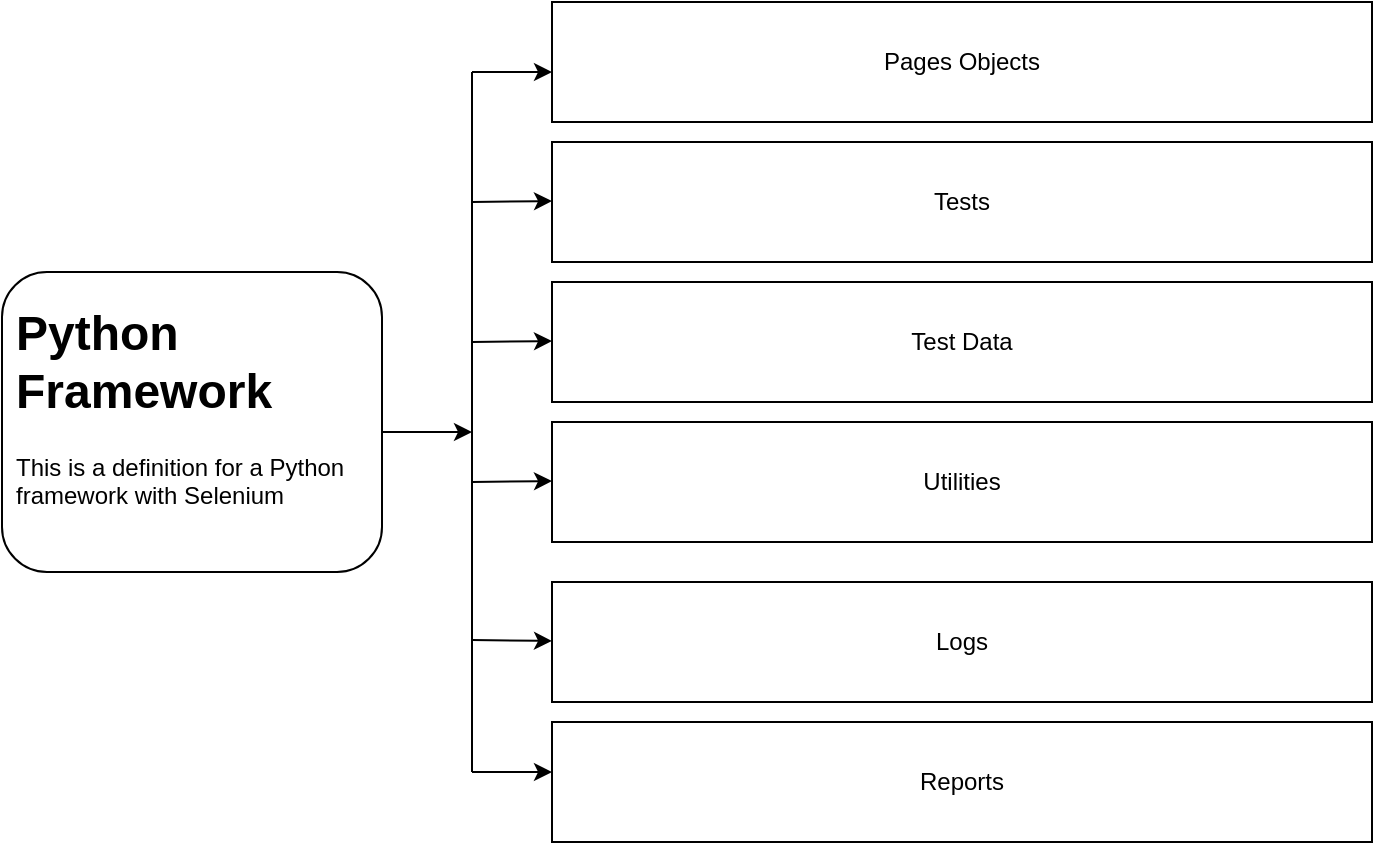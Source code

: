 <mxfile version="28.0.4">
  <diagram name="Page-1" id="qKKyE69ArlAxWAbSriuy">
    <mxGraphModel dx="1188" dy="701" grid="1" gridSize="10" guides="1" tooltips="1" connect="1" arrows="1" fold="1" page="1" pageScale="1" pageWidth="1100" pageHeight="850" math="0" shadow="0">
      <root>
        <mxCell id="0" />
        <mxCell id="1" parent="0" />
        <mxCell id="f9Q7wDGfGkw0HzUhStSe-18" value="" style="rounded=1;whiteSpace=wrap;html=1;gradientColor=none;shadow=0;movable=1;resizable=1;rotatable=1;deletable=1;editable=1;locked=0;connectable=1;" vertex="1" parent="1">
          <mxGeometry x="5" y="360" width="190" height="150" as="geometry" />
        </mxCell>
        <mxCell id="f9Q7wDGfGkw0HzUhStSe-1" value="&lt;h1 style=&quot;margin-top: 0px;&quot;&gt;Python Framework&lt;/h1&gt;&lt;p&gt;This is a definition for a Python framework with Selenium&lt;/p&gt;" style="text;html=1;whiteSpace=wrap;overflow=hidden;rounded=0;movable=1;resizable=1;rotatable=1;deletable=1;editable=1;locked=0;connectable=1;" vertex="1" parent="1">
          <mxGeometry x="10" y="370" width="170" height="120" as="geometry" />
        </mxCell>
        <mxCell id="f9Q7wDGfGkw0HzUhStSe-2" value="Pages Objects" style="rounded=0;whiteSpace=wrap;html=1;movable=1;resizable=1;rotatable=1;deletable=1;editable=1;locked=0;connectable=1;" vertex="1" parent="1">
          <mxGeometry x="280" y="225" width="410" height="60" as="geometry" />
        </mxCell>
        <mxCell id="f9Q7wDGfGkw0HzUhStSe-3" value="Tests" style="rounded=0;whiteSpace=wrap;html=1;movable=1;resizable=1;rotatable=1;deletable=1;editable=1;locked=0;connectable=1;" vertex="1" parent="1">
          <mxGeometry x="280" y="295" width="410" height="60" as="geometry" />
        </mxCell>
        <mxCell id="f9Q7wDGfGkw0HzUhStSe-4" value="Test Data" style="rounded=0;whiteSpace=wrap;html=1;movable=1;resizable=1;rotatable=1;deletable=1;editable=1;locked=0;connectable=1;" vertex="1" parent="1">
          <mxGeometry x="280" y="365" width="410" height="60" as="geometry" />
        </mxCell>
        <mxCell id="f9Q7wDGfGkw0HzUhStSe-5" value="Utilities" style="rounded=0;whiteSpace=wrap;html=1;movable=1;resizable=1;rotatable=1;deletable=1;editable=1;locked=0;connectable=1;" vertex="1" parent="1">
          <mxGeometry x="280" y="435" width="410" height="60" as="geometry" />
        </mxCell>
        <mxCell id="f9Q7wDGfGkw0HzUhStSe-6" value="Logs" style="rounded=0;whiteSpace=wrap;html=1;movable=1;resizable=1;rotatable=1;deletable=1;editable=1;locked=0;connectable=1;" vertex="1" parent="1">
          <mxGeometry x="280" y="515" width="410" height="60" as="geometry" />
        </mxCell>
        <mxCell id="f9Q7wDGfGkw0HzUhStSe-7" value="Reports" style="rounded=0;whiteSpace=wrap;html=1;movable=1;resizable=1;rotatable=1;deletable=1;editable=1;locked=0;connectable=1;" vertex="1" parent="1">
          <mxGeometry x="280" y="585" width="410" height="60" as="geometry" />
        </mxCell>
        <mxCell id="f9Q7wDGfGkw0HzUhStSe-19" value="" style="endArrow=none;html=1;rounded=0;movable=1;resizable=1;rotatable=1;deletable=1;editable=1;locked=0;connectable=1;" edge="1" parent="1">
          <mxGeometry width="50" height="50" relative="1" as="geometry">
            <mxPoint x="240" y="260" as="sourcePoint" />
            <mxPoint x="240" y="610" as="targetPoint" />
          </mxGeometry>
        </mxCell>
        <mxCell id="f9Q7wDGfGkw0HzUhStSe-20" value="" style="endArrow=classic;html=1;rounded=0;movable=1;resizable=1;rotatable=1;deletable=1;editable=1;locked=0;connectable=1;" edge="1" parent="1">
          <mxGeometry width="50" height="50" relative="1" as="geometry">
            <mxPoint x="195" y="440" as="sourcePoint" />
            <mxPoint x="240" y="440" as="targetPoint" />
          </mxGeometry>
        </mxCell>
        <mxCell id="f9Q7wDGfGkw0HzUhStSe-22" value="" style="endArrow=classic;html=1;rounded=0;movable=1;resizable=1;rotatable=1;deletable=1;editable=1;locked=0;connectable=1;" edge="1" parent="1">
          <mxGeometry width="50" height="50" relative="1" as="geometry">
            <mxPoint x="240" y="260" as="sourcePoint" />
            <mxPoint x="280" y="260" as="targetPoint" />
          </mxGeometry>
        </mxCell>
        <mxCell id="f9Q7wDGfGkw0HzUhStSe-23" value="" style="endArrow=classic;html=1;rounded=0;movable=1;resizable=1;rotatable=1;deletable=1;editable=1;locked=0;connectable=1;" edge="1" parent="1">
          <mxGeometry width="50" height="50" relative="1" as="geometry">
            <mxPoint x="240" y="325" as="sourcePoint" />
            <mxPoint x="280" y="324.5" as="targetPoint" />
          </mxGeometry>
        </mxCell>
        <mxCell id="f9Q7wDGfGkw0HzUhStSe-24" value="" style="endArrow=classic;html=1;rounded=0;movable=1;resizable=1;rotatable=1;deletable=1;editable=1;locked=0;connectable=1;" edge="1" parent="1">
          <mxGeometry width="50" height="50" relative="1" as="geometry">
            <mxPoint x="240" y="395" as="sourcePoint" />
            <mxPoint x="280" y="394.5" as="targetPoint" />
          </mxGeometry>
        </mxCell>
        <mxCell id="f9Q7wDGfGkw0HzUhStSe-25" value="" style="endArrow=classic;html=1;rounded=0;movable=1;resizable=1;rotatable=1;deletable=1;editable=1;locked=0;connectable=1;" edge="1" parent="1">
          <mxGeometry width="50" height="50" relative="1" as="geometry">
            <mxPoint x="240" y="465" as="sourcePoint" />
            <mxPoint x="280" y="464.5" as="targetPoint" />
          </mxGeometry>
        </mxCell>
        <mxCell id="f9Q7wDGfGkw0HzUhStSe-26" value="" style="endArrow=classic;html=1;rounded=0;movable=1;resizable=1;rotatable=1;deletable=1;editable=1;locked=0;connectable=1;" edge="1" parent="1">
          <mxGeometry width="50" height="50" relative="1" as="geometry">
            <mxPoint x="240" y="544" as="sourcePoint" />
            <mxPoint x="280" y="544.5" as="targetPoint" />
          </mxGeometry>
        </mxCell>
        <mxCell id="f9Q7wDGfGkw0HzUhStSe-27" value="" style="endArrow=classic;html=1;rounded=0;movable=1;resizable=1;rotatable=1;deletable=1;editable=1;locked=0;connectable=1;" edge="1" parent="1">
          <mxGeometry width="50" height="50" relative="1" as="geometry">
            <mxPoint x="240" y="610" as="sourcePoint" />
            <mxPoint x="280" y="610" as="targetPoint" />
          </mxGeometry>
        </mxCell>
      </root>
    </mxGraphModel>
  </diagram>
</mxfile>
